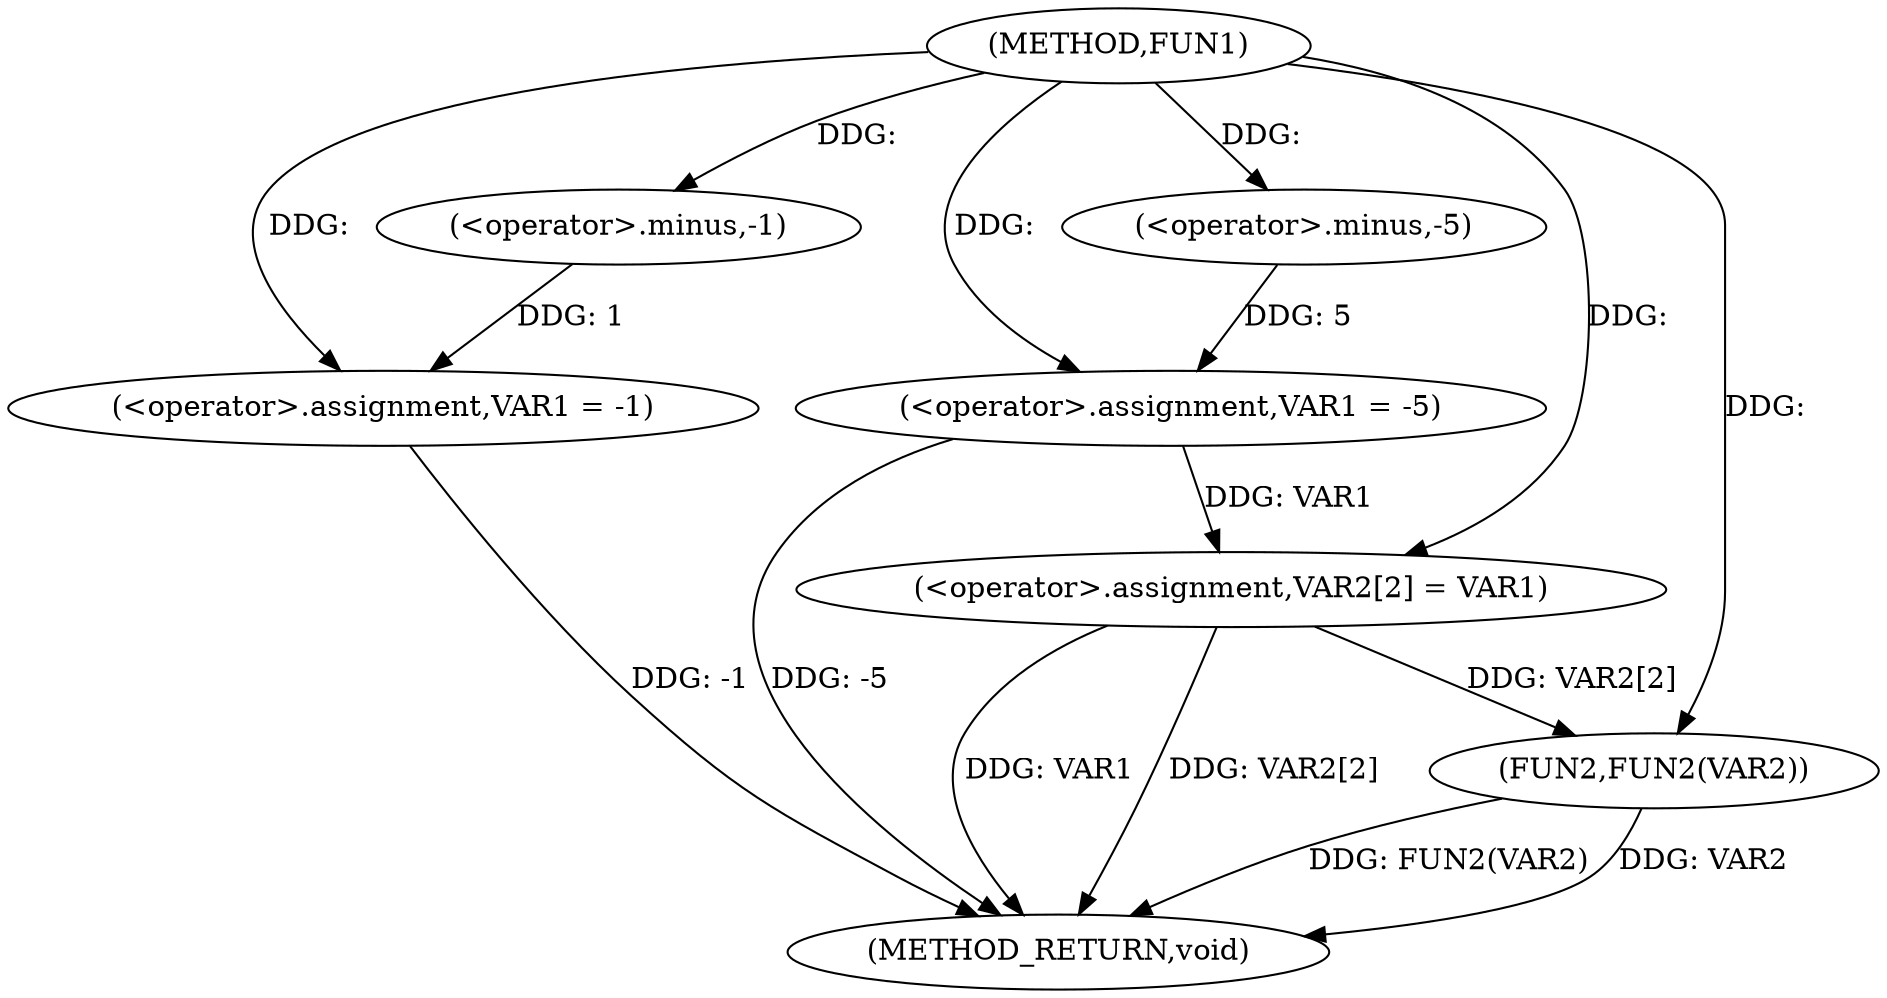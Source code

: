 digraph FUN1 {  
"1000100" [label = "(METHOD,FUN1)" ]
"1000119" [label = "(METHOD_RETURN,void)" ]
"1000104" [label = "(<operator>.assignment,VAR1 = -1)" ]
"1000106" [label = "(<operator>.minus,-1)" ]
"1000108" [label = "(<operator>.assignment,VAR1 = -5)" ]
"1000110" [label = "(<operator>.minus,-5)" ]
"1000112" [label = "(<operator>.assignment,VAR2[2] = VAR1)" ]
"1000117" [label = "(FUN2,FUN2(VAR2))" ]
  "1000117" -> "1000119"  [ label = "DDG: FUN2(VAR2)"] 
  "1000117" -> "1000119"  [ label = "DDG: VAR2"] 
  "1000112" -> "1000119"  [ label = "DDG: VAR1"] 
  "1000104" -> "1000119"  [ label = "DDG: -1"] 
  "1000112" -> "1000119"  [ label = "DDG: VAR2[2]"] 
  "1000108" -> "1000119"  [ label = "DDG: -5"] 
  "1000106" -> "1000104"  [ label = "DDG: 1"] 
  "1000100" -> "1000104"  [ label = "DDG: "] 
  "1000100" -> "1000106"  [ label = "DDG: "] 
  "1000110" -> "1000108"  [ label = "DDG: 5"] 
  "1000100" -> "1000108"  [ label = "DDG: "] 
  "1000100" -> "1000110"  [ label = "DDG: "] 
  "1000108" -> "1000112"  [ label = "DDG: VAR1"] 
  "1000100" -> "1000112"  [ label = "DDG: "] 
  "1000112" -> "1000117"  [ label = "DDG: VAR2[2]"] 
  "1000100" -> "1000117"  [ label = "DDG: "] 
}
